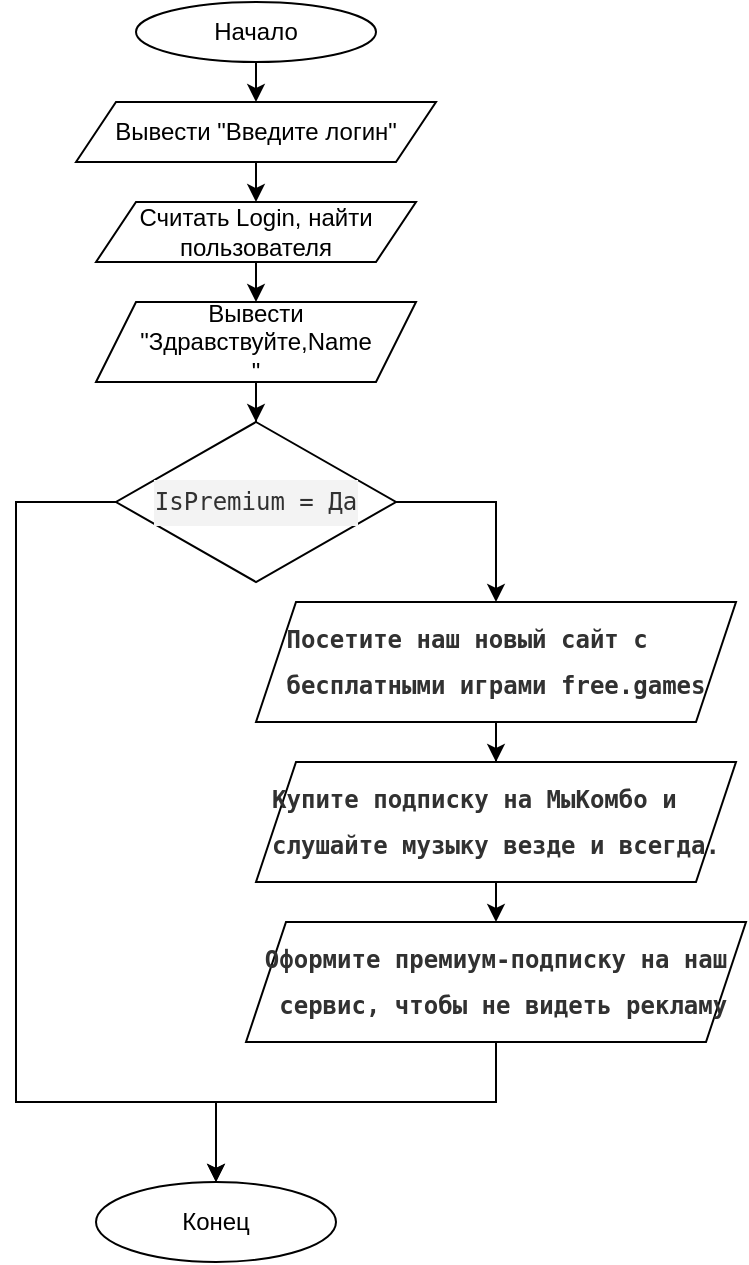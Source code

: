 <mxfile version="21.5.0" type="device">
  <diagram id="C5RBs43oDa-KdzZeNtuy" name="Page-1">
    <mxGraphModel dx="768" dy="403" grid="1" gridSize="10" guides="1" tooltips="1" connect="1" arrows="1" fold="1" page="1" pageScale="1" pageWidth="827" pageHeight="1169" math="0" shadow="0">
      <root>
        <mxCell id="WIyWlLk6GJQsqaUBKTNV-0" />
        <mxCell id="WIyWlLk6GJQsqaUBKTNV-1" parent="WIyWlLk6GJQsqaUBKTNV-0" />
        <mxCell id="ut8XyZLa7zU56cDXypcy-7" value="Начало" style="ellipse;whiteSpace=wrap;html=1;" vertex="1" parent="WIyWlLk6GJQsqaUBKTNV-1">
          <mxGeometry x="360" y="10" width="120" height="30" as="geometry" />
        </mxCell>
        <mxCell id="ut8XyZLa7zU56cDXypcy-18" value="" style="edgeStyle=orthogonalEdgeStyle;rounded=0;orthogonalLoop=1;jettySize=auto;html=1;entryX=0.5;entryY=0;entryDx=0;entryDy=0;" edge="1" parent="WIyWlLk6GJQsqaUBKTNV-1" target="ut8XyZLa7zU56cDXypcy-20">
          <mxGeometry relative="1" as="geometry">
            <mxPoint x="420" y="40" as="sourcePoint" />
          </mxGeometry>
        </mxCell>
        <mxCell id="ut8XyZLa7zU56cDXypcy-19" value="" style="edgeStyle=orthogonalEdgeStyle;rounded=0;orthogonalLoop=1;jettySize=auto;html=1;" edge="1" parent="WIyWlLk6GJQsqaUBKTNV-1" source="ut8XyZLa7zU56cDXypcy-20">
          <mxGeometry relative="1" as="geometry">
            <mxPoint x="420.034" y="110.0" as="targetPoint" />
          </mxGeometry>
        </mxCell>
        <mxCell id="ut8XyZLa7zU56cDXypcy-20" value="Вывести &quot;Введите логин&quot;" style="shape=parallelogram;perimeter=parallelogramPerimeter;whiteSpace=wrap;html=1;fixedSize=1;" vertex="1" parent="WIyWlLk6GJQsqaUBKTNV-1">
          <mxGeometry x="330" y="60" width="180" height="30" as="geometry" />
        </mxCell>
        <mxCell id="ut8XyZLa7zU56cDXypcy-28" value="" style="edgeStyle=orthogonalEdgeStyle;rounded=0;orthogonalLoop=1;jettySize=auto;html=1;" edge="1" parent="WIyWlLk6GJQsqaUBKTNV-1" source="ut8XyZLa7zU56cDXypcy-21">
          <mxGeometry relative="1" as="geometry">
            <mxPoint x="420" y="160" as="targetPoint" />
          </mxGeometry>
        </mxCell>
        <mxCell id="ut8XyZLa7zU56cDXypcy-21" value="Считать&amp;nbsp;Login, найти пользователя" style="shape=parallelogram;perimeter=parallelogramPerimeter;whiteSpace=wrap;html=1;fixedSize=1;" vertex="1" parent="WIyWlLk6GJQsqaUBKTNV-1">
          <mxGeometry x="340" y="110" width="160" height="30" as="geometry" />
        </mxCell>
        <mxCell id="ut8XyZLa7zU56cDXypcy-36" style="edgeStyle=orthogonalEdgeStyle;rounded=0;orthogonalLoop=1;jettySize=auto;html=1;" edge="1" parent="WIyWlLk6GJQsqaUBKTNV-1" source="ut8XyZLa7zU56cDXypcy-27" target="ut8XyZLa7zU56cDXypcy-30">
          <mxGeometry relative="1" as="geometry">
            <Array as="points">
              <mxPoint x="540" y="260" />
            </Array>
          </mxGeometry>
        </mxCell>
        <mxCell id="ut8XyZLa7zU56cDXypcy-42" style="edgeStyle=orthogonalEdgeStyle;rounded=0;orthogonalLoop=1;jettySize=auto;html=1;entryX=0.5;entryY=0;entryDx=0;entryDy=0;" edge="1" parent="WIyWlLk6GJQsqaUBKTNV-1" source="ut8XyZLa7zU56cDXypcy-27" target="ut8XyZLa7zU56cDXypcy-40">
          <mxGeometry relative="1" as="geometry">
            <Array as="points">
              <mxPoint x="300" y="260" />
              <mxPoint x="300" y="560" />
              <mxPoint x="400" y="560" />
            </Array>
          </mxGeometry>
        </mxCell>
        <mxCell id="ut8XyZLa7zU56cDXypcy-27" value="&lt;pre style=&quot;box-sizing: border-box; font-family: monospace, serif; overflow-wrap: break-word; background: rgb(243, 243, 243); color: rgb(49, 49, 49); line-height: 22.5px; margin-top: 0px; margin-bottom: 0px; text-align: left;&quot; class=&quot;hljs language-csharp&quot;&gt;&lt;font style=&quot;font-size: 12px;&quot;&gt;IsPremium = Да&lt;/font&gt;&lt;/pre&gt;" style="rhombus;whiteSpace=wrap;html=1;fillColor=default;strokeColor=default;" vertex="1" parent="WIyWlLk6GJQsqaUBKTNV-1">
          <mxGeometry x="350" y="220" width="140" height="80" as="geometry" />
        </mxCell>
        <mxCell id="ut8XyZLa7zU56cDXypcy-33" value="" style="edgeStyle=orthogonalEdgeStyle;rounded=0;orthogonalLoop=1;jettySize=auto;html=1;" edge="1" parent="WIyWlLk6GJQsqaUBKTNV-1" source="ut8XyZLa7zU56cDXypcy-30" target="ut8XyZLa7zU56cDXypcy-32">
          <mxGeometry relative="1" as="geometry" />
        </mxCell>
        <mxCell id="ut8XyZLa7zU56cDXypcy-30" value="&lt;pre style=&quot;border-color: var(--border-color); background-image: initial; background-position: initial; background-size: initial; background-repeat: initial; background-attachment: initial; background-origin: initial; background-clip: initial; box-sizing: border-box; font-family: monospace, serif; overflow-wrap: break-word; color: rgb(49, 49, 49); line-height: 22.5px; margin-top: 0px; margin-bottom: 0px; font-weight: 600; text-align: left;&quot; class=&quot;hljs language-scss&quot;&gt;Посетите наш новый сайт с &lt;/pre&gt;&lt;pre style=&quot;border-color: var(--border-color); background-image: initial; background-position: initial; background-size: initial; background-repeat: initial; background-attachment: initial; background-origin: initial; background-clip: initial; box-sizing: border-box; font-family: monospace, serif; overflow-wrap: break-word; color: rgb(49, 49, 49); line-height: 22.5px; margin-top: 0px; margin-bottom: 0px; font-weight: 600; text-align: left;&quot; class=&quot;hljs language-scss&quot;&gt;бесплатными играми free.games&lt;/pre&gt;" style="shape=parallelogram;perimeter=parallelogramPerimeter;whiteSpace=wrap;html=1;fixedSize=1;" vertex="1" parent="WIyWlLk6GJQsqaUBKTNV-1">
          <mxGeometry x="420" y="310" width="240" height="60" as="geometry" />
        </mxCell>
        <mxCell id="ut8XyZLa7zU56cDXypcy-35" value="" style="edgeStyle=orthogonalEdgeStyle;rounded=0;orthogonalLoop=1;jettySize=auto;html=1;" edge="1" parent="WIyWlLk6GJQsqaUBKTNV-1" source="ut8XyZLa7zU56cDXypcy-32">
          <mxGeometry relative="1" as="geometry">
            <mxPoint x="540" y="470" as="targetPoint" />
          </mxGeometry>
        </mxCell>
        <mxCell id="ut8XyZLa7zU56cDXypcy-32" value="&lt;pre style=&quot;box-sizing: border-box; font-family: monospace, serif; overflow-wrap: break-word; background-image: initial; background-position: initial; background-size: initial; background-repeat: initial; background-attachment: initial; background-origin: initial; background-clip: initial; color: rgb(49, 49, 49); line-height: 22.5px; margin-top: 0px; margin-bottom: 0px; font-weight: 600; text-align: left;&quot; class=&quot;hljs language-scss&quot;&gt;Купите подписку на МыКомбо и &lt;/pre&gt;&lt;pre style=&quot;box-sizing: border-box; font-family: monospace, serif; overflow-wrap: break-word; background-image: initial; background-position: initial; background-size: initial; background-repeat: initial; background-attachment: initial; background-origin: initial; background-clip: initial; color: rgb(49, 49, 49); line-height: 22.5px; margin-top: 0px; margin-bottom: 0px; font-weight: 600; text-align: left;&quot; class=&quot;hljs language-scss&quot;&gt;слушайте музыку везде и всегда.&lt;/pre&gt;" style="shape=parallelogram;perimeter=parallelogramPerimeter;whiteSpace=wrap;html=1;fixedSize=1;" vertex="1" parent="WIyWlLk6GJQsqaUBKTNV-1">
          <mxGeometry x="420" y="390" width="240" height="60" as="geometry" />
        </mxCell>
        <mxCell id="ut8XyZLa7zU56cDXypcy-41" style="edgeStyle=orthogonalEdgeStyle;rounded=0;orthogonalLoop=1;jettySize=auto;html=1;entryX=0.5;entryY=0;entryDx=0;entryDy=0;" edge="1" parent="WIyWlLk6GJQsqaUBKTNV-1" source="ut8XyZLa7zU56cDXypcy-34" target="ut8XyZLa7zU56cDXypcy-40">
          <mxGeometry relative="1" as="geometry">
            <Array as="points">
              <mxPoint x="540" y="560" />
              <mxPoint x="400" y="560" />
            </Array>
          </mxGeometry>
        </mxCell>
        <mxCell id="ut8XyZLa7zU56cDXypcy-34" value="&lt;pre style=&quot;box-sizing: border-box; font-family: monospace, serif; overflow-wrap: break-word; background-image: initial; background-position: initial; background-size: initial; background-repeat: initial; background-attachment: initial; background-origin: initial; background-clip: initial; color: rgb(49, 49, 49); line-height: 22.5px; margin-top: 0px; margin-bottom: 0px; text-align: left;&quot; class=&quot;hljs language-scss&quot;&gt;&lt;b&gt;Оформите премиум-подписку на наш&lt;/b&gt;&lt;/pre&gt;&lt;pre style=&quot;box-sizing: border-box; font-family: monospace, serif; overflow-wrap: break-word; background-image: initial; background-position: initial; background-size: initial; background-repeat: initial; background-attachment: initial; background-origin: initial; background-clip: initial; color: rgb(49, 49, 49); line-height: 22.5px; margin-top: 0px; margin-bottom: 0px; text-align: left;&quot; class=&quot;hljs language-scss&quot;&gt;&lt;b&gt; сервис, чтобы не видеть рекламу&lt;/b&gt;&lt;/pre&gt;" style="shape=parallelogram;perimeter=parallelogramPerimeter;whiteSpace=wrap;html=1;fixedSize=1;" vertex="1" parent="WIyWlLk6GJQsqaUBKTNV-1">
          <mxGeometry x="415" y="470" width="250" height="60" as="geometry" />
        </mxCell>
        <mxCell id="ut8XyZLa7zU56cDXypcy-39" style="edgeStyle=orthogonalEdgeStyle;rounded=0;orthogonalLoop=1;jettySize=auto;html=1;entryX=0.5;entryY=0;entryDx=0;entryDy=0;" edge="1" parent="WIyWlLk6GJQsqaUBKTNV-1" source="ut8XyZLa7zU56cDXypcy-37" target="ut8XyZLa7zU56cDXypcy-27">
          <mxGeometry relative="1" as="geometry" />
        </mxCell>
        <mxCell id="ut8XyZLa7zU56cDXypcy-37" value="Вывести &quot;Здравствуйте,Name&lt;br&gt;&quot;" style="shape=parallelogram;perimeter=parallelogramPerimeter;whiteSpace=wrap;html=1;fixedSize=1;" vertex="1" parent="WIyWlLk6GJQsqaUBKTNV-1">
          <mxGeometry x="340" y="160" width="160" height="40" as="geometry" />
        </mxCell>
        <mxCell id="ut8XyZLa7zU56cDXypcy-40" value="Конец" style="ellipse;whiteSpace=wrap;html=1;" vertex="1" parent="WIyWlLk6GJQsqaUBKTNV-1">
          <mxGeometry x="340" y="600" width="120" height="40" as="geometry" />
        </mxCell>
      </root>
    </mxGraphModel>
  </diagram>
</mxfile>
